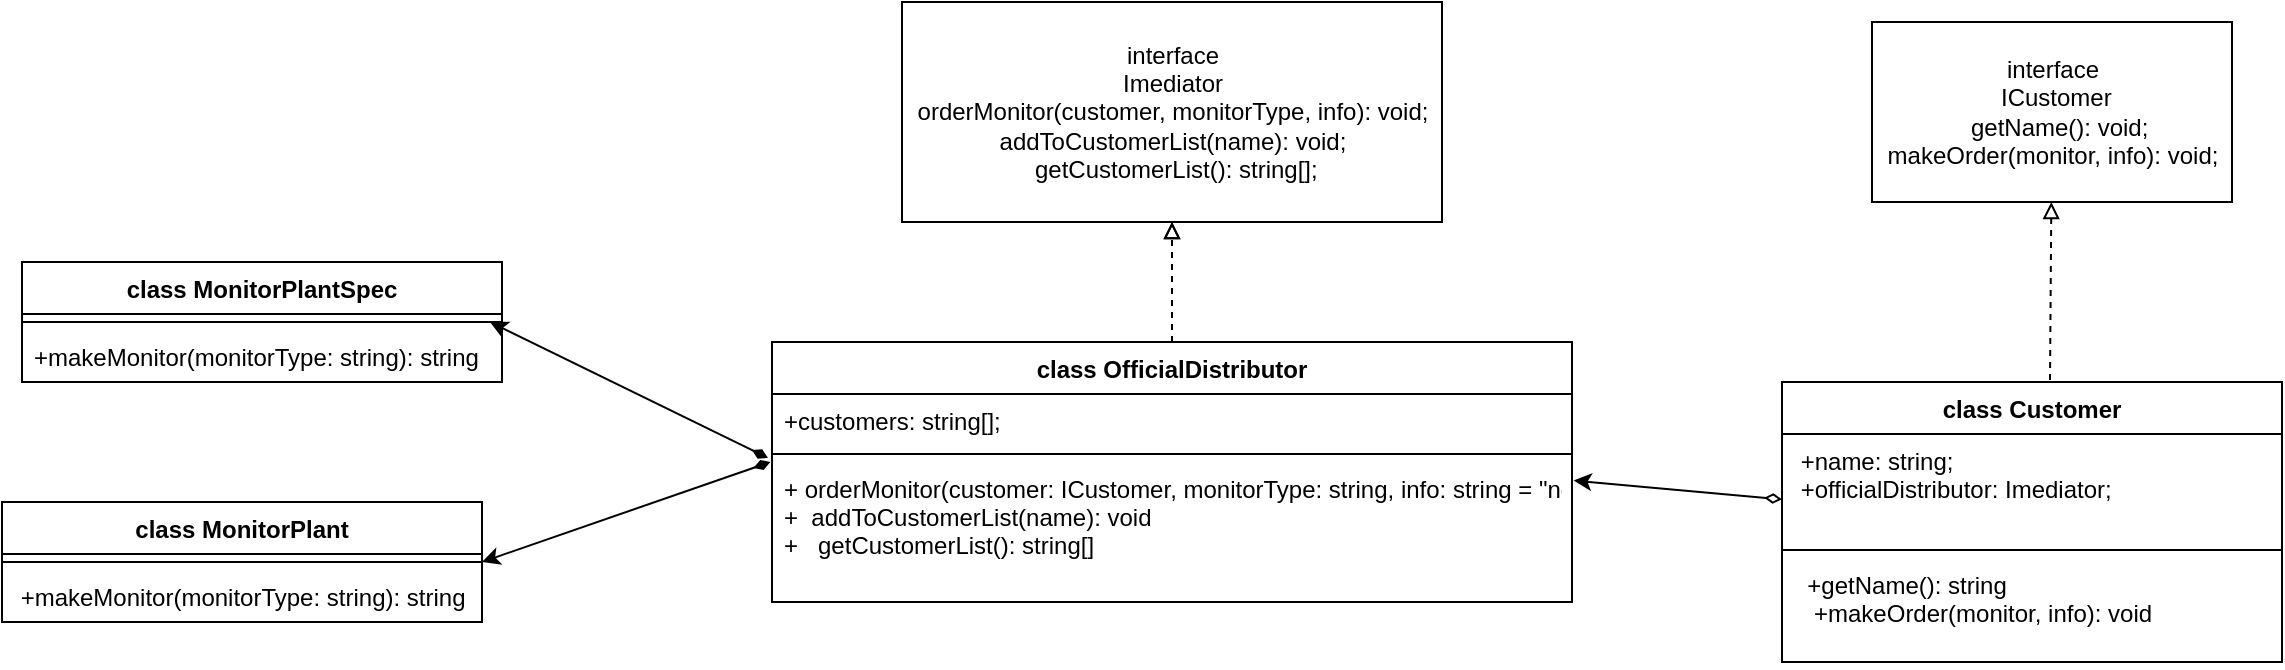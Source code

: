 <mxfile>
    <diagram id="yOANkOsA02bHdpj0qpQr" name="Page-1">
        <mxGraphModel dx="2165" dy="628" grid="1" gridSize="10" guides="1" tooltips="1" connect="1" arrows="1" fold="1" page="1" pageScale="1" pageWidth="850" pageHeight="1100" math="0" shadow="0">
            <root>
                <mxCell id="0"/>
                <mxCell id="1" parent="0"/>
                <mxCell id="2" value="interface&lt;br&gt;Imediator&lt;br&gt;orderMonitor(customer, monitorType, info): void;&lt;br&gt;addToCustomerList(name): void;&lt;br&gt;&amp;nbsp;getCustomerList(): string[];" style="html=1;" vertex="1" parent="1">
                    <mxGeometry x="90" y="50" width="270" height="110" as="geometry"/>
                </mxCell>
                <mxCell id="3" value="interface&lt;br&gt;&amp;nbsp;ICustomer&lt;br&gt;&amp;nbsp; getName(): void;&lt;br&gt;&amp;nbsp;makeOrder(monitor, info): void;&amp;nbsp;" style="html=1;" vertex="1" parent="1">
                    <mxGeometry x="575" y="60" width="180" height="90" as="geometry"/>
                </mxCell>
                <mxCell id="4" value="class MonitorPlant " style="swimlane;fontStyle=1;align=center;verticalAlign=top;childLayout=stackLayout;horizontal=1;startSize=26;horizontalStack=0;resizeParent=1;resizeParentMax=0;resizeLast=0;collapsible=1;marginBottom=0;" vertex="1" parent="1">
                    <mxGeometry x="-360" y="300" width="240" height="60" as="geometry"/>
                </mxCell>
                <mxCell id="6" value="" style="line;strokeWidth=1;fillColor=none;align=left;verticalAlign=middle;spacingTop=-1;spacingLeft=3;spacingRight=3;rotatable=0;labelPosition=right;points=[];portConstraint=eastwest;" vertex="1" parent="4">
                    <mxGeometry y="26" width="240" height="8" as="geometry"/>
                </mxCell>
                <mxCell id="7" value=" +makeMonitor(monitorType: string): string" style="text;strokeColor=none;fillColor=none;align=left;verticalAlign=top;spacingLeft=4;spacingRight=4;overflow=hidden;rotatable=0;points=[[0,0.5],[1,0.5]];portConstraint=eastwest;" vertex="1" parent="4">
                    <mxGeometry y="34" width="240" height="26" as="geometry"/>
                </mxCell>
                <mxCell id="8" value="class MonitorPlantSpec" style="swimlane;fontStyle=1;align=center;verticalAlign=top;childLayout=stackLayout;horizontal=1;startSize=26;horizontalStack=0;resizeParent=1;resizeParentMax=0;resizeLast=0;collapsible=1;marginBottom=0;" vertex="1" parent="1">
                    <mxGeometry x="-350" y="180" width="240" height="60" as="geometry"/>
                </mxCell>
                <mxCell id="10" value="" style="line;strokeWidth=1;fillColor=none;align=left;verticalAlign=middle;spacingTop=-1;spacingLeft=3;spacingRight=3;rotatable=0;labelPosition=right;points=[];portConstraint=eastwest;" vertex="1" parent="8">
                    <mxGeometry y="26" width="240" height="8" as="geometry"/>
                </mxCell>
                <mxCell id="11" value="+makeMonitor(monitorType: string): string" style="text;strokeColor=none;fillColor=none;align=left;verticalAlign=top;spacingLeft=4;spacingRight=4;overflow=hidden;rotatable=0;points=[[0,0.5],[1,0.5]];portConstraint=eastwest;" vertex="1" parent="8">
                    <mxGeometry y="34" width="240" height="26" as="geometry"/>
                </mxCell>
                <mxCell id="25" style="edgeStyle=none;html=1;entryX=0.5;entryY=1;entryDx=0;entryDy=0;endArrow=block;endFill=0;dashed=1;" edge="1" parent="1" source="12" target="2">
                    <mxGeometry relative="1" as="geometry"/>
                </mxCell>
                <mxCell id="30" style="edgeStyle=none;html=1;entryX=0.975;entryY=-0.154;entryDx=0;entryDy=0;entryPerimeter=0;startArrow=diamondThin;startFill=1;endArrow=classic;endFill=1;exitX=-0.005;exitY=-0.029;exitDx=0;exitDy=0;exitPerimeter=0;" edge="1" parent="1" source="15" target="11">
                    <mxGeometry relative="1" as="geometry"/>
                </mxCell>
                <mxCell id="12" value="class OfficialDistributor" style="swimlane;fontStyle=1;align=center;verticalAlign=top;childLayout=stackLayout;horizontal=1;startSize=26;horizontalStack=0;resizeParent=1;resizeParentMax=0;resizeLast=0;collapsible=1;marginBottom=0;" vertex="1" parent="1">
                    <mxGeometry x="25" y="220" width="400" height="130" as="geometry"/>
                </mxCell>
                <mxCell id="13" value="+customers: string[];" style="text;strokeColor=none;fillColor=none;align=left;verticalAlign=top;spacingLeft=4;spacingRight=4;overflow=hidden;rotatable=0;points=[[0,0.5],[1,0.5]];portConstraint=eastwest;" vertex="1" parent="12">
                    <mxGeometry y="26" width="400" height="26" as="geometry"/>
                </mxCell>
                <mxCell id="14" value="" style="line;strokeWidth=1;fillColor=none;align=left;verticalAlign=middle;spacingTop=-1;spacingLeft=3;spacingRight=3;rotatable=0;labelPosition=right;points=[];portConstraint=eastwest;" vertex="1" parent="12">
                    <mxGeometry y="52" width="400" height="8" as="geometry"/>
                </mxCell>
                <mxCell id="15" value="+ orderMonitor(customer: ICustomer, monitorType: string, info: string = &quot;no add info&quot;): void&#10;+  addToCustomerList(name): void &#10;+   getCustomerList(): string[] " style="text;strokeColor=none;fillColor=none;align=left;verticalAlign=top;spacingLeft=4;spacingRight=4;overflow=hidden;rotatable=0;points=[[0,0.5],[1,0.5]];portConstraint=eastwest;" vertex="1" parent="12">
                    <mxGeometry y="60" width="400" height="70" as="geometry"/>
                </mxCell>
                <mxCell id="26" style="edgeStyle=none;html=1;entryX=1.002;entryY=0.132;entryDx=0;entryDy=0;entryPerimeter=0;endArrow=classic;endFill=1;startArrow=diamondThin;startFill=0;" edge="1" parent="1" source="16" target="15">
                    <mxGeometry relative="1" as="geometry"/>
                </mxCell>
                <mxCell id="16" value="class Customer" style="swimlane;fontStyle=1;align=center;verticalAlign=top;childLayout=stackLayout;horizontal=1;startSize=26;horizontalStack=0;resizeParent=1;resizeParentMax=0;resizeLast=0;collapsible=1;marginBottom=0;" vertex="1" parent="1">
                    <mxGeometry x="530" y="240" width="250" height="140" as="geometry"/>
                </mxCell>
                <mxCell id="17" value=" +name: string;&#10; +officialDistributor: Imediator;" style="text;strokeColor=none;fillColor=none;align=left;verticalAlign=top;spacingLeft=4;spacingRight=4;overflow=hidden;rotatable=0;points=[[0,0.5],[1,0.5]];portConstraint=eastwest;" vertex="1" parent="16">
                    <mxGeometry y="26" width="250" height="54" as="geometry"/>
                </mxCell>
                <mxCell id="18" value="" style="line;strokeWidth=1;fillColor=none;align=left;verticalAlign=middle;spacingTop=-1;spacingLeft=3;spacingRight=3;rotatable=0;labelPosition=right;points=[];portConstraint=eastwest;" vertex="1" parent="16">
                    <mxGeometry y="80" width="250" height="8" as="geometry"/>
                </mxCell>
                <mxCell id="19" value="  +getName(): string &#10;   +makeOrder(monitor, info): void" style="text;strokeColor=none;fillColor=none;align=left;verticalAlign=top;spacingLeft=4;spacingRight=4;overflow=hidden;rotatable=0;points=[[0,0.5],[1,0.5]];portConstraint=eastwest;" vertex="1" parent="16">
                    <mxGeometry y="88" width="250" height="52" as="geometry"/>
                </mxCell>
                <mxCell id="28" style="edgeStyle=none;html=1;entryX=0.5;entryY=1;entryDx=0;entryDy=0;endArrow=block;endFill=0;dashed=1;" edge="1" parent="1">
                    <mxGeometry relative="1" as="geometry">
                        <mxPoint x="225" y="220" as="sourcePoint"/>
                        <mxPoint x="225" y="160" as="targetPoint"/>
                    </mxGeometry>
                </mxCell>
                <mxCell id="29" style="edgeStyle=none;html=1;endArrow=block;endFill=0;dashed=1;exitX=0.536;exitY=-0.007;exitDx=0;exitDy=0;exitPerimeter=0;" edge="1" parent="1" source="16" target="3">
                    <mxGeometry relative="1" as="geometry">
                        <mxPoint x="669.5" y="210" as="sourcePoint"/>
                        <mxPoint x="669.5" y="150" as="targetPoint"/>
                    </mxGeometry>
                </mxCell>
                <mxCell id="31" style="edgeStyle=none;html=1;entryX=1;entryY=0.5;entryDx=0;entryDy=0;startArrow=diamondThin;startFill=1;endArrow=classic;endFill=1;exitX=-0.002;exitY=0;exitDx=0;exitDy=0;exitPerimeter=0;" edge="1" parent="1" source="15" target="4">
                    <mxGeometry relative="1" as="geometry"/>
                </mxCell>
            </root>
        </mxGraphModel>
    </diagram>
</mxfile>